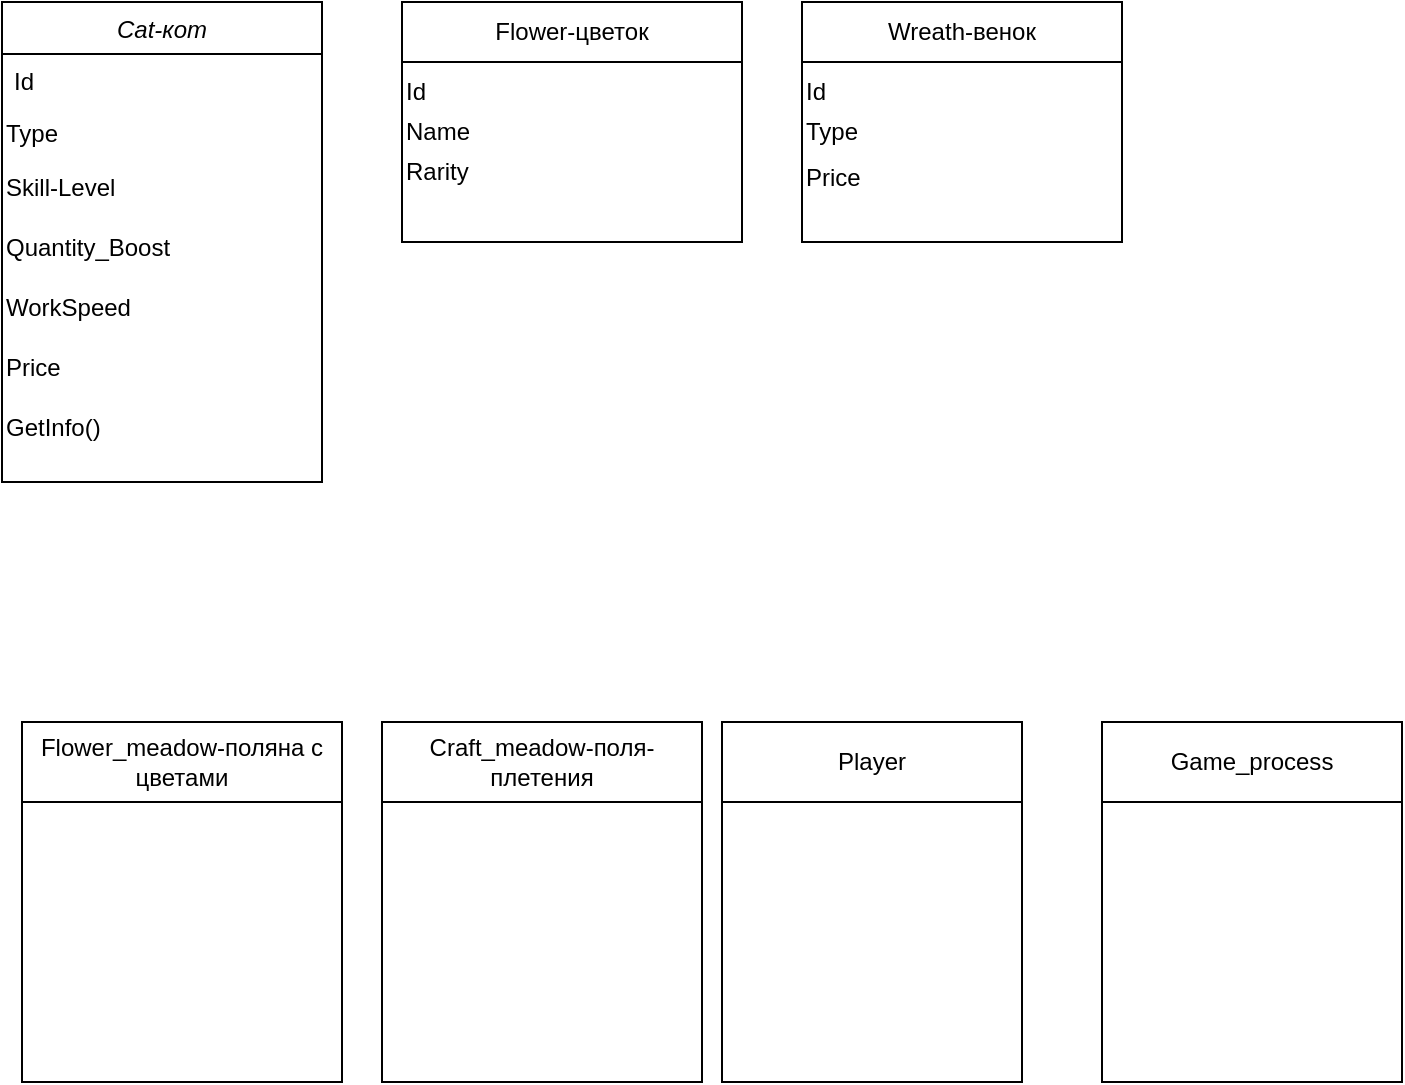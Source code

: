 <mxfile version="25.0.2">
  <diagram id="C5RBs43oDa-KdzZeNtuy" name="Page-1">
    <mxGraphModel dx="1098" dy="838" grid="1" gridSize="10" guides="1" tooltips="1" connect="1" arrows="1" fold="1" page="1" pageScale="1" pageWidth="827" pageHeight="1169" math="0" shadow="0">
      <root>
        <mxCell id="WIyWlLk6GJQsqaUBKTNV-0" />
        <mxCell id="WIyWlLk6GJQsqaUBKTNV-1" parent="WIyWlLk6GJQsqaUBKTNV-0" />
        <mxCell id="zkfFHV4jXpPFQw0GAbJ--0" value="Cat-кот&#xa;" style="swimlane;fontStyle=2;align=center;verticalAlign=top;childLayout=stackLayout;horizontal=1;startSize=26;horizontalStack=0;resizeParent=1;resizeLast=0;collapsible=1;marginBottom=0;rounded=0;shadow=0;strokeWidth=1;" parent="WIyWlLk6GJQsqaUBKTNV-1" vertex="1">
          <mxGeometry width="160" height="240" as="geometry">
            <mxRectangle x="230" y="140" width="160" height="26" as="alternateBounds" />
          </mxGeometry>
        </mxCell>
        <mxCell id="zkfFHV4jXpPFQw0GAbJ--1" value="Id" style="text;align=left;verticalAlign=top;spacingLeft=4;spacingRight=4;overflow=hidden;rotatable=0;points=[[0,0.5],[1,0.5]];portConstraint=eastwest;" parent="zkfFHV4jXpPFQw0GAbJ--0" vertex="1">
          <mxGeometry y="26" width="160" height="26" as="geometry" />
        </mxCell>
        <mxCell id="zkfFHV4jXpPFQw0GAbJ--2" value="Type" style="text;align=left;verticalAlign=top;spacingLeft=0;spacingRight=4;overflow=hidden;rotatable=0;points=[[0,0.5],[1,0.5]];portConstraint=eastwest;rounded=0;shadow=0;html=0;" parent="zkfFHV4jXpPFQw0GAbJ--0" vertex="1">
          <mxGeometry y="52" width="160" height="26" as="geometry" />
        </mxCell>
        <mxCell id="GETA2TSt7OJAhbrpWYCi-22" value="Skill-Level" style="text;html=1;align=left;verticalAlign=middle;whiteSpace=wrap;rounded=0;" vertex="1" parent="zkfFHV4jXpPFQw0GAbJ--0">
          <mxGeometry y="78" width="160" height="30" as="geometry" />
        </mxCell>
        <mxCell id="GETA2TSt7OJAhbrpWYCi-24" value="Quantity_Boost" style="text;html=1;align=left;verticalAlign=middle;whiteSpace=wrap;rounded=0;" vertex="1" parent="zkfFHV4jXpPFQw0GAbJ--0">
          <mxGeometry y="108" width="160" height="30" as="geometry" />
        </mxCell>
        <mxCell id="GETA2TSt7OJAhbrpWYCi-19" value="WorkSpeed" style="text;html=1;align=left;verticalAlign=middle;whiteSpace=wrap;rounded=0;" vertex="1" parent="zkfFHV4jXpPFQw0GAbJ--0">
          <mxGeometry y="138" width="160" height="30" as="geometry" />
        </mxCell>
        <mxCell id="GETA2TSt7OJAhbrpWYCi-1" value="Price" style="text;html=1;align=left;verticalAlign=middle;resizable=0;points=[];autosize=1;strokeColor=none;fillColor=none;" vertex="1" parent="zkfFHV4jXpPFQw0GAbJ--0">
          <mxGeometry y="168" width="160" height="30" as="geometry" />
        </mxCell>
        <mxCell id="GETA2TSt7OJAhbrpWYCi-25" value="GetInfo()" style="text;html=1;align=left;verticalAlign=middle;whiteSpace=wrap;rounded=0;" vertex="1" parent="zkfFHV4jXpPFQw0GAbJ--0">
          <mxGeometry y="198" width="160" height="30" as="geometry" />
        </mxCell>
        <mxCell id="GETA2TSt7OJAhbrpWYCi-3" value="" style="rounded=0;whiteSpace=wrap;html=1;" vertex="1" parent="WIyWlLk6GJQsqaUBKTNV-1">
          <mxGeometry x="200" width="170" height="120" as="geometry" />
        </mxCell>
        <mxCell id="GETA2TSt7OJAhbrpWYCi-4" value="" style="rounded=0;whiteSpace=wrap;html=1;" vertex="1" parent="WIyWlLk6GJQsqaUBKTNV-1">
          <mxGeometry x="400" width="160" height="120" as="geometry" />
        </mxCell>
        <mxCell id="GETA2TSt7OJAhbrpWYCi-5" value="Flower-цветок" style="rounded=0;whiteSpace=wrap;html=1;" vertex="1" parent="WIyWlLk6GJQsqaUBKTNV-1">
          <mxGeometry x="200" width="170" height="30" as="geometry" />
        </mxCell>
        <mxCell id="GETA2TSt7OJAhbrpWYCi-6" value="Wreath-венок" style="rounded=0;whiteSpace=wrap;html=1;" vertex="1" parent="WIyWlLk6GJQsqaUBKTNV-1">
          <mxGeometry x="400" width="160" height="30" as="geometry" />
        </mxCell>
        <mxCell id="GETA2TSt7OJAhbrpWYCi-7" value="" style="rounded=0;whiteSpace=wrap;html=1;" vertex="1" parent="WIyWlLk6GJQsqaUBKTNV-1">
          <mxGeometry x="10" y="360" width="160" height="180" as="geometry" />
        </mxCell>
        <mxCell id="GETA2TSt7OJAhbrpWYCi-8" value="" style="rounded=0;whiteSpace=wrap;html=1;" vertex="1" parent="WIyWlLk6GJQsqaUBKTNV-1">
          <mxGeometry x="10" y="360" width="160" height="40" as="geometry" />
        </mxCell>
        <mxCell id="GETA2TSt7OJAhbrpWYCi-9" value="Flower_meadow-поляна с цветами" style="text;html=1;align=center;verticalAlign=middle;whiteSpace=wrap;rounded=0;" vertex="1" parent="WIyWlLk6GJQsqaUBKTNV-1">
          <mxGeometry x="10" y="360" width="160" height="40" as="geometry" />
        </mxCell>
        <mxCell id="GETA2TSt7OJAhbrpWYCi-10" value="" style="rounded=0;whiteSpace=wrap;html=1;" vertex="1" parent="WIyWlLk6GJQsqaUBKTNV-1">
          <mxGeometry x="190" y="360" width="160" height="180" as="geometry" />
        </mxCell>
        <mxCell id="GETA2TSt7OJAhbrpWYCi-11" value="" style="rounded=0;whiteSpace=wrap;html=1;" vertex="1" parent="WIyWlLk6GJQsqaUBKTNV-1">
          <mxGeometry x="190" y="360" width="160" height="40" as="geometry" />
        </mxCell>
        <mxCell id="GETA2TSt7OJAhbrpWYCi-12" value="Craft_meadow-поля-плетения" style="text;html=1;align=center;verticalAlign=middle;whiteSpace=wrap;rounded=0;" vertex="1" parent="WIyWlLk6GJQsqaUBKTNV-1">
          <mxGeometry x="190" y="360" width="160" height="40" as="geometry" />
        </mxCell>
        <mxCell id="GETA2TSt7OJAhbrpWYCi-13" value="" style="rounded=0;whiteSpace=wrap;html=1;" vertex="1" parent="WIyWlLk6GJQsqaUBKTNV-1">
          <mxGeometry x="360" y="360" width="150" height="180" as="geometry" />
        </mxCell>
        <mxCell id="GETA2TSt7OJAhbrpWYCi-14" value="" style="rounded=0;whiteSpace=wrap;html=1;" vertex="1" parent="WIyWlLk6GJQsqaUBKTNV-1">
          <mxGeometry x="360" y="360" width="150" height="40" as="geometry" />
        </mxCell>
        <mxCell id="GETA2TSt7OJAhbrpWYCi-15" value="Player" style="text;html=1;align=center;verticalAlign=middle;whiteSpace=wrap;rounded=0;" vertex="1" parent="WIyWlLk6GJQsqaUBKTNV-1">
          <mxGeometry x="360" y="360" width="150" height="40" as="geometry" />
        </mxCell>
        <mxCell id="GETA2TSt7OJAhbrpWYCi-16" value="" style="rounded=0;whiteSpace=wrap;html=1;" vertex="1" parent="WIyWlLk6GJQsqaUBKTNV-1">
          <mxGeometry x="550" y="360" width="150" height="180" as="geometry" />
        </mxCell>
        <mxCell id="GETA2TSt7OJAhbrpWYCi-17" value="" style="rounded=0;whiteSpace=wrap;html=1;" vertex="1" parent="WIyWlLk6GJQsqaUBKTNV-1">
          <mxGeometry x="550" y="360" width="150" height="40" as="geometry" />
        </mxCell>
        <mxCell id="GETA2TSt7OJAhbrpWYCi-18" value="Game_proces&lt;span style=&quot;background-color: initial;&quot;&gt;s&lt;/span&gt;" style="text;html=1;align=center;verticalAlign=middle;whiteSpace=wrap;rounded=0;" vertex="1" parent="WIyWlLk6GJQsqaUBKTNV-1">
          <mxGeometry x="550" y="360" width="150" height="40" as="geometry" />
        </mxCell>
        <mxCell id="GETA2TSt7OJAhbrpWYCi-26" value="Id" style="text;html=1;align=left;verticalAlign=middle;whiteSpace=wrap;rounded=0;" vertex="1" parent="WIyWlLk6GJQsqaUBKTNV-1">
          <mxGeometry x="200" y="30" width="170" height="30" as="geometry" />
        </mxCell>
        <mxCell id="GETA2TSt7OJAhbrpWYCi-27" value="Name" style="text;html=1;align=left;verticalAlign=middle;whiteSpace=wrap;rounded=0;" vertex="1" parent="WIyWlLk6GJQsqaUBKTNV-1">
          <mxGeometry x="200" y="50" width="170" height="30" as="geometry" />
        </mxCell>
        <mxCell id="GETA2TSt7OJAhbrpWYCi-28" value="Rarity" style="text;html=1;align=left;verticalAlign=middle;whiteSpace=wrap;rounded=0;" vertex="1" parent="WIyWlLk6GJQsqaUBKTNV-1">
          <mxGeometry x="200" y="70" width="170" height="30" as="geometry" />
        </mxCell>
        <mxCell id="GETA2TSt7OJAhbrpWYCi-29" value="Id" style="text;html=1;align=left;verticalAlign=middle;whiteSpace=wrap;rounded=0;" vertex="1" parent="WIyWlLk6GJQsqaUBKTNV-1">
          <mxGeometry x="400" y="30" width="170" height="30" as="geometry" />
        </mxCell>
        <mxCell id="GETA2TSt7OJAhbrpWYCi-30" value="Type" style="text;html=1;align=left;verticalAlign=middle;whiteSpace=wrap;rounded=0;" vertex="1" parent="WIyWlLk6GJQsqaUBKTNV-1">
          <mxGeometry x="400" y="50" width="170" height="30" as="geometry" />
        </mxCell>
        <mxCell id="GETA2TSt7OJAhbrpWYCi-31" value="Price&lt;div&gt;&lt;br&gt;&lt;/div&gt;" style="text;html=1;align=left;verticalAlign=middle;whiteSpace=wrap;rounded=0;" vertex="1" parent="WIyWlLk6GJQsqaUBKTNV-1">
          <mxGeometry x="400" y="80" width="160" height="30" as="geometry" />
        </mxCell>
      </root>
    </mxGraphModel>
  </diagram>
</mxfile>
